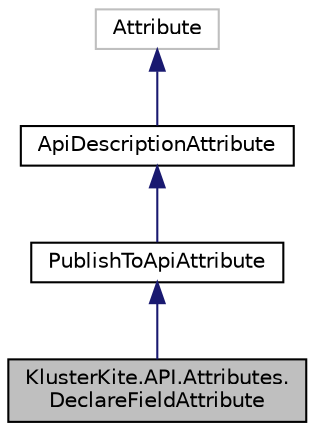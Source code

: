 digraph "KlusterKite.API.Attributes.DeclareFieldAttribute"
{
  edge [fontname="Helvetica",fontsize="10",labelfontname="Helvetica",labelfontsize="10"];
  node [fontname="Helvetica",fontsize="10",shape=record];
  Node5 [label="KlusterKite.API.Attributes.\lDeclareFieldAttribute",height=0.2,width=0.4,color="black", fillcolor="grey75", style="filled", fontcolor="black"];
  Node6 -> Node5 [dir="back",color="midnightblue",fontsize="10",style="solid",fontname="Helvetica"];
  Node6 [label="PublishToApiAttribute",height=0.2,width=0.4,color="black", fillcolor="white", style="filled",URL="$class_kluster_kite_1_1_a_p_i_1_1_attributes_1_1_publish_to_api_attribute.html",tooltip="Marks properties and methods as publishable to GraphQL api "];
  Node7 -> Node6 [dir="back",color="midnightblue",fontsize="10",style="solid",fontname="Helvetica"];
  Node7 [label="ApiDescriptionAttribute",height=0.2,width=0.4,color="black", fillcolor="white", style="filled",URL="$class_kluster_kite_1_1_a_p_i_1_1_attributes_1_1_api_description_attribute.html",tooltip="Describes type (class) to published api "];
  Node8 -> Node7 [dir="back",color="midnightblue",fontsize="10",style="solid",fontname="Helvetica"];
  Node8 [label="Attribute",height=0.2,width=0.4,color="grey75", fillcolor="white", style="filled"];
}
